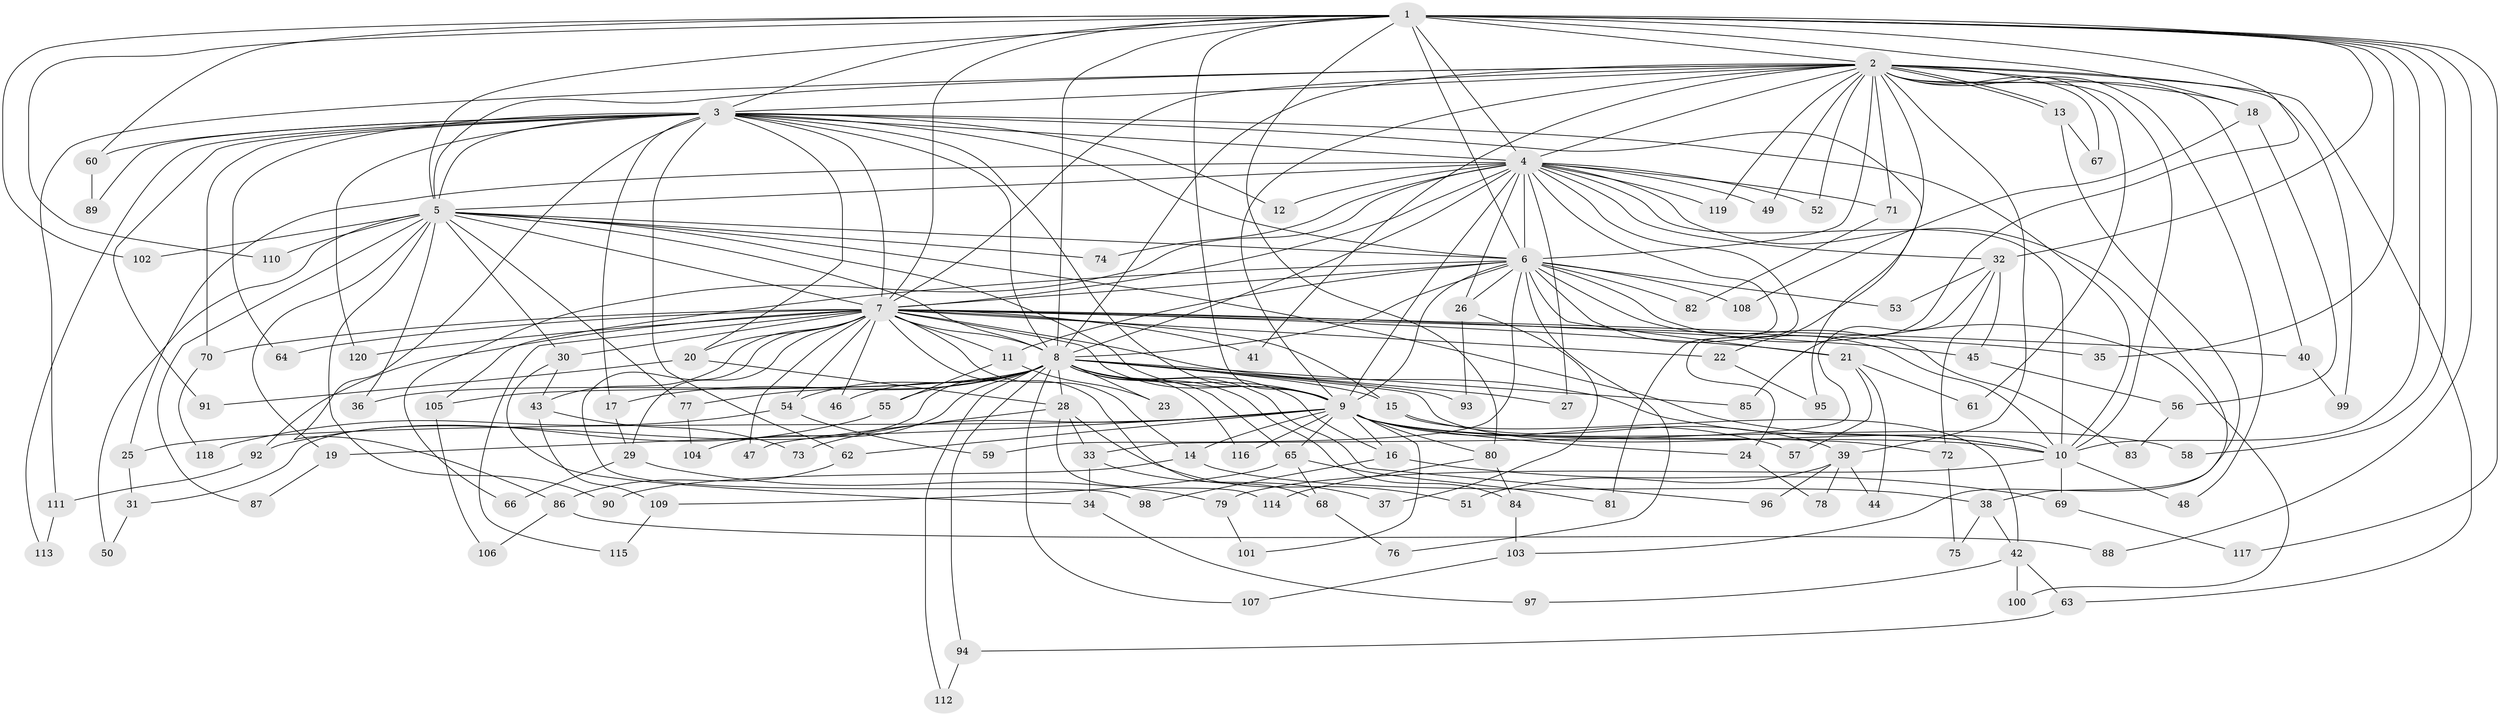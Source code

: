// coarse degree distribution, {12: 0.020833333333333332, 30: 0.020833333333333332, 9: 0.020833333333333332, 27: 0.020833333333333332, 23: 0.020833333333333332, 19: 0.020833333333333332, 8: 0.020833333333333332, 4: 0.10416666666666667, 1: 0.041666666666666664, 3: 0.1875, 5: 0.0625, 2: 0.4166666666666667, 6: 0.041666666666666664}
// Generated by graph-tools (version 1.1) at 2025/17/03/04/25 18:17:39]
// undirected, 120 vertices, 265 edges
graph export_dot {
graph [start="1"]
  node [color=gray90,style=filled];
  1;
  2;
  3;
  4;
  5;
  6;
  7;
  8;
  9;
  10;
  11;
  12;
  13;
  14;
  15;
  16;
  17;
  18;
  19;
  20;
  21;
  22;
  23;
  24;
  25;
  26;
  27;
  28;
  29;
  30;
  31;
  32;
  33;
  34;
  35;
  36;
  37;
  38;
  39;
  40;
  41;
  42;
  43;
  44;
  45;
  46;
  47;
  48;
  49;
  50;
  51;
  52;
  53;
  54;
  55;
  56;
  57;
  58;
  59;
  60;
  61;
  62;
  63;
  64;
  65;
  66;
  67;
  68;
  69;
  70;
  71;
  72;
  73;
  74;
  75;
  76;
  77;
  78;
  79;
  80;
  81;
  82;
  83;
  84;
  85;
  86;
  87;
  88;
  89;
  90;
  91;
  92;
  93;
  94;
  95;
  96;
  97;
  98;
  99;
  100;
  101;
  102;
  103;
  104;
  105;
  106;
  107;
  108;
  109;
  110;
  111;
  112;
  113;
  114;
  115;
  116;
  117;
  118;
  119;
  120;
  1 -- 2;
  1 -- 3;
  1 -- 4;
  1 -- 5;
  1 -- 6;
  1 -- 7;
  1 -- 8;
  1 -- 9;
  1 -- 10;
  1 -- 18;
  1 -- 32;
  1 -- 35;
  1 -- 58;
  1 -- 60;
  1 -- 80;
  1 -- 85;
  1 -- 88;
  1 -- 102;
  1 -- 110;
  1 -- 117;
  2 -- 3;
  2 -- 4;
  2 -- 5;
  2 -- 6;
  2 -- 7;
  2 -- 8;
  2 -- 9;
  2 -- 10;
  2 -- 13;
  2 -- 13;
  2 -- 18;
  2 -- 22;
  2 -- 39;
  2 -- 40;
  2 -- 41;
  2 -- 48;
  2 -- 49;
  2 -- 52;
  2 -- 61;
  2 -- 63;
  2 -- 67;
  2 -- 71;
  2 -- 99;
  2 -- 111;
  2 -- 119;
  3 -- 4;
  3 -- 5;
  3 -- 6;
  3 -- 7;
  3 -- 8;
  3 -- 9;
  3 -- 10;
  3 -- 12;
  3 -- 17;
  3 -- 20;
  3 -- 60;
  3 -- 62;
  3 -- 64;
  3 -- 70;
  3 -- 86;
  3 -- 89;
  3 -- 91;
  3 -- 95;
  3 -- 113;
  3 -- 120;
  4 -- 5;
  4 -- 6;
  4 -- 7;
  4 -- 8;
  4 -- 9;
  4 -- 10;
  4 -- 12;
  4 -- 24;
  4 -- 25;
  4 -- 26;
  4 -- 27;
  4 -- 32;
  4 -- 38;
  4 -- 49;
  4 -- 52;
  4 -- 66;
  4 -- 71;
  4 -- 74;
  4 -- 81;
  4 -- 119;
  5 -- 6;
  5 -- 7;
  5 -- 8;
  5 -- 9;
  5 -- 10;
  5 -- 19;
  5 -- 30;
  5 -- 36;
  5 -- 50;
  5 -- 74;
  5 -- 77;
  5 -- 87;
  5 -- 90;
  5 -- 102;
  5 -- 110;
  6 -- 7;
  6 -- 8;
  6 -- 9;
  6 -- 10;
  6 -- 11;
  6 -- 21;
  6 -- 26;
  6 -- 53;
  6 -- 59;
  6 -- 76;
  6 -- 82;
  6 -- 83;
  6 -- 100;
  6 -- 105;
  6 -- 108;
  7 -- 8;
  7 -- 9;
  7 -- 10;
  7 -- 11;
  7 -- 14;
  7 -- 15;
  7 -- 20;
  7 -- 21;
  7 -- 22;
  7 -- 29;
  7 -- 30;
  7 -- 35;
  7 -- 40;
  7 -- 41;
  7 -- 43;
  7 -- 45;
  7 -- 46;
  7 -- 47;
  7 -- 54;
  7 -- 64;
  7 -- 68;
  7 -- 70;
  7 -- 92;
  7 -- 98;
  7 -- 115;
  7 -- 120;
  8 -- 9;
  8 -- 10;
  8 -- 15;
  8 -- 16;
  8 -- 17;
  8 -- 23;
  8 -- 27;
  8 -- 28;
  8 -- 31;
  8 -- 36;
  8 -- 46;
  8 -- 54;
  8 -- 55;
  8 -- 65;
  8 -- 77;
  8 -- 84;
  8 -- 85;
  8 -- 93;
  8 -- 94;
  8 -- 96;
  8 -- 104;
  8 -- 105;
  8 -- 107;
  8 -- 112;
  8 -- 116;
  9 -- 10;
  9 -- 14;
  9 -- 16;
  9 -- 19;
  9 -- 24;
  9 -- 25;
  9 -- 57;
  9 -- 58;
  9 -- 62;
  9 -- 65;
  9 -- 72;
  9 -- 73;
  9 -- 80;
  9 -- 101;
  9 -- 116;
  10 -- 48;
  10 -- 69;
  10 -- 79;
  11 -- 23;
  11 -- 55;
  13 -- 67;
  13 -- 103;
  14 -- 38;
  14 -- 90;
  15 -- 39;
  15 -- 42;
  16 -- 69;
  16 -- 98;
  17 -- 29;
  18 -- 56;
  18 -- 108;
  19 -- 87;
  20 -- 28;
  20 -- 91;
  21 -- 44;
  21 -- 57;
  21 -- 61;
  22 -- 95;
  24 -- 78;
  25 -- 31;
  26 -- 37;
  26 -- 93;
  28 -- 33;
  28 -- 47;
  28 -- 51;
  28 -- 114;
  29 -- 66;
  29 -- 79;
  30 -- 34;
  30 -- 43;
  31 -- 50;
  32 -- 33;
  32 -- 45;
  32 -- 53;
  32 -- 72;
  33 -- 34;
  33 -- 37;
  34 -- 97;
  38 -- 42;
  38 -- 75;
  39 -- 44;
  39 -- 51;
  39 -- 78;
  39 -- 96;
  40 -- 99;
  42 -- 63;
  42 -- 97;
  42 -- 100;
  43 -- 73;
  43 -- 109;
  45 -- 56;
  54 -- 59;
  54 -- 118;
  55 -- 92;
  56 -- 83;
  60 -- 89;
  62 -- 86;
  63 -- 94;
  65 -- 68;
  65 -- 81;
  65 -- 109;
  68 -- 76;
  69 -- 117;
  70 -- 118;
  71 -- 82;
  72 -- 75;
  77 -- 104;
  79 -- 101;
  80 -- 84;
  80 -- 114;
  84 -- 103;
  86 -- 88;
  86 -- 106;
  92 -- 111;
  94 -- 112;
  103 -- 107;
  105 -- 106;
  109 -- 115;
  111 -- 113;
}
